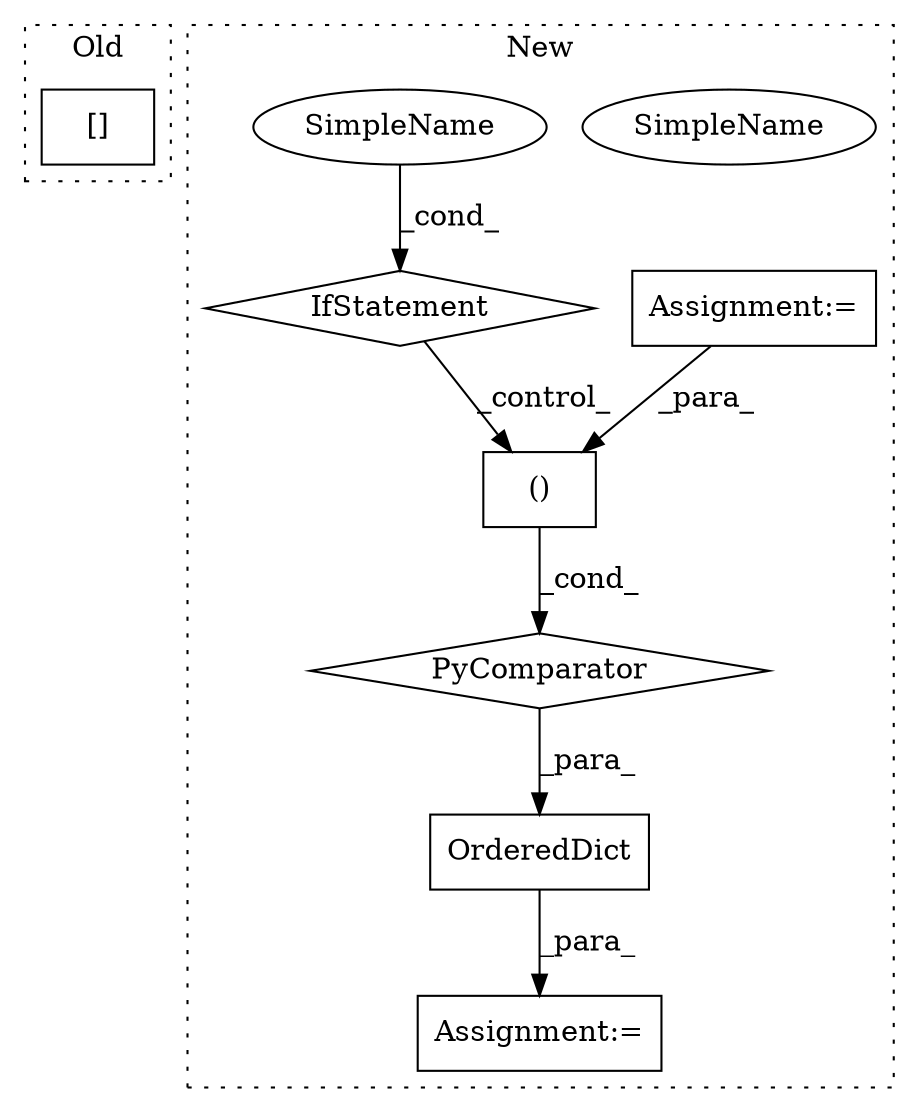 digraph G {
subgraph cluster0 {
1 [label="[]" a="2" s="2854,2875" l="12,1" shape="box"];
label = "Old";
style="dotted";
}
subgraph cluster1 {
2 [label="OrderedDict" a="32" s="2390,2556" l="28,-10" shape="box"];
3 [label="Assignment:=" a="7" s="3107" l="1" shape="box"];
4 [label="()" a="106" s="2418" l="28" shape="box"];
5 [label="IfStatement" a="25" s="2508" l="35" shape="diamond"];
6 [label="SimpleName" a="42" s="2538" l="5" shape="ellipse"];
7 [label="Assignment:=" a="7" s="1614" l="9" shape="box"];
8 [label="PyComparator" a="113" s="2508" l="35" shape="diamond"];
9 [label="SimpleName" a="42" s="2538" l="5" shape="ellipse"];
label = "New";
style="dotted";
}
2 -> 3 [label="_para_"];
4 -> 8 [label="_cond_"];
5 -> 4 [label="_control_"];
7 -> 4 [label="_para_"];
8 -> 2 [label="_para_"];
9 -> 5 [label="_cond_"];
}